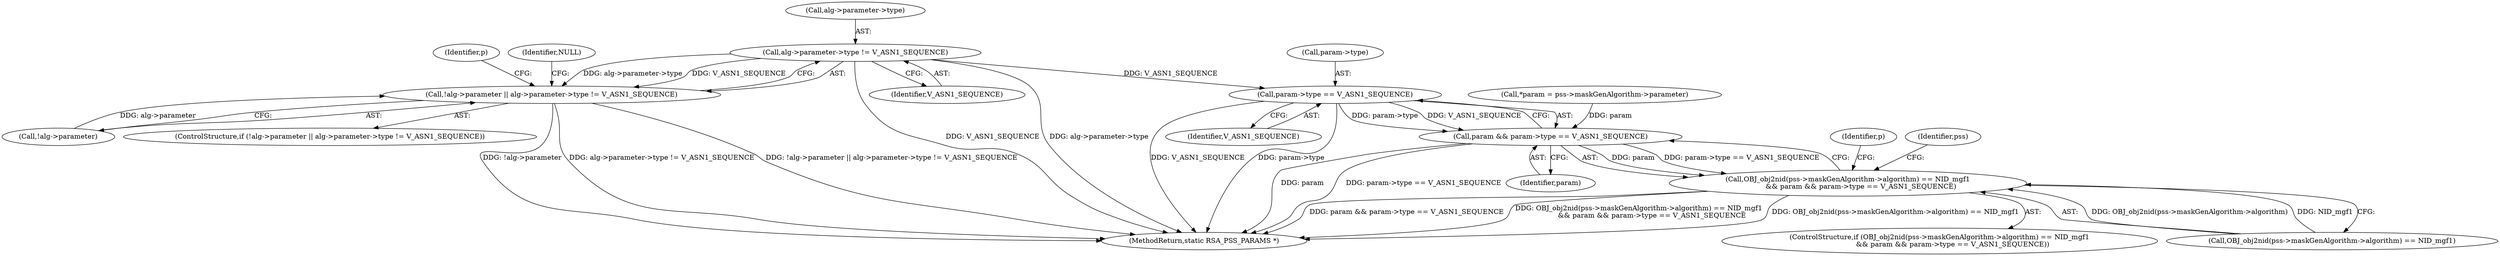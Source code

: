 digraph "0_openssl_d8541d7e9e63bf5f343af24644046c8d96498c17@pointer" {
"1000117" [label="(Call,alg->parameter->type != V_ASN1_SEQUENCE)"];
"1000112" [label="(Call,!alg->parameter || alg->parameter->type != V_ASN1_SEQUENCE)"];
"1000185" [label="(Call,param->type == V_ASN1_SEQUENCE)"];
"1000183" [label="(Call,param && param->type == V_ASN1_SEQUENCE)"];
"1000174" [label="(Call,OBJ_obj2nid(pss->maskGenAlgorithm->algorithm) == NID_mgf1\n            && param && param->type == V_ASN1_SEQUENCE)"];
"1000186" [label="(Call,param->type)"];
"1000111" [label="(ControlStructure,if (!alg->parameter || alg->parameter->type != V_ASN1_SEQUENCE))"];
"1000113" [label="(Call,!alg->parameter)"];
"1000127" [label="(Identifier,p)"];
"1000189" [label="(Identifier,V_ASN1_SEQUENCE)"];
"1000118" [label="(Call,alg->parameter->type)"];
"1000175" [label="(Call,OBJ_obj2nid(pss->maskGenAlgorithm->algorithm) == NID_mgf1)"];
"1000192" [label="(Identifier,p)"];
"1000166" [label="(Call,*param = pss->maskGenAlgorithm->parameter)"];
"1000112" [label="(Call,!alg->parameter || alg->parameter->type != V_ASN1_SEQUENCE)"];
"1000218" [label="(Identifier,pss)"];
"1000173" [label="(ControlStructure,if (OBJ_obj2nid(pss->maskGenAlgorithm->algorithm) == NID_mgf1\n            && param && param->type == V_ASN1_SEQUENCE))"];
"1000219" [label="(MethodReturn,static RSA_PSS_PARAMS *)"];
"1000117" [label="(Call,alg->parameter->type != V_ASN1_SEQUENCE)"];
"1000125" [label="(Identifier,NULL)"];
"1000123" [label="(Identifier,V_ASN1_SEQUENCE)"];
"1000183" [label="(Call,param && param->type == V_ASN1_SEQUENCE)"];
"1000184" [label="(Identifier,param)"];
"1000185" [label="(Call,param->type == V_ASN1_SEQUENCE)"];
"1000174" [label="(Call,OBJ_obj2nid(pss->maskGenAlgorithm->algorithm) == NID_mgf1\n            && param && param->type == V_ASN1_SEQUENCE)"];
"1000117" -> "1000112"  [label="AST: "];
"1000117" -> "1000123"  [label="CFG: "];
"1000118" -> "1000117"  [label="AST: "];
"1000123" -> "1000117"  [label="AST: "];
"1000112" -> "1000117"  [label="CFG: "];
"1000117" -> "1000219"  [label="DDG: alg->parameter->type"];
"1000117" -> "1000219"  [label="DDG: V_ASN1_SEQUENCE"];
"1000117" -> "1000112"  [label="DDG: alg->parameter->type"];
"1000117" -> "1000112"  [label="DDG: V_ASN1_SEQUENCE"];
"1000117" -> "1000185"  [label="DDG: V_ASN1_SEQUENCE"];
"1000112" -> "1000111"  [label="AST: "];
"1000112" -> "1000113"  [label="CFG: "];
"1000113" -> "1000112"  [label="AST: "];
"1000125" -> "1000112"  [label="CFG: "];
"1000127" -> "1000112"  [label="CFG: "];
"1000112" -> "1000219"  [label="DDG: alg->parameter->type != V_ASN1_SEQUENCE"];
"1000112" -> "1000219"  [label="DDG: !alg->parameter || alg->parameter->type != V_ASN1_SEQUENCE"];
"1000112" -> "1000219"  [label="DDG: !alg->parameter"];
"1000113" -> "1000112"  [label="DDG: alg->parameter"];
"1000185" -> "1000183"  [label="AST: "];
"1000185" -> "1000189"  [label="CFG: "];
"1000186" -> "1000185"  [label="AST: "];
"1000189" -> "1000185"  [label="AST: "];
"1000183" -> "1000185"  [label="CFG: "];
"1000185" -> "1000219"  [label="DDG: param->type"];
"1000185" -> "1000219"  [label="DDG: V_ASN1_SEQUENCE"];
"1000185" -> "1000183"  [label="DDG: param->type"];
"1000185" -> "1000183"  [label="DDG: V_ASN1_SEQUENCE"];
"1000183" -> "1000174"  [label="AST: "];
"1000183" -> "1000184"  [label="CFG: "];
"1000184" -> "1000183"  [label="AST: "];
"1000174" -> "1000183"  [label="CFG: "];
"1000183" -> "1000219"  [label="DDG: param->type == V_ASN1_SEQUENCE"];
"1000183" -> "1000219"  [label="DDG: param"];
"1000183" -> "1000174"  [label="DDG: param"];
"1000183" -> "1000174"  [label="DDG: param->type == V_ASN1_SEQUENCE"];
"1000166" -> "1000183"  [label="DDG: param"];
"1000174" -> "1000173"  [label="AST: "];
"1000174" -> "1000175"  [label="CFG: "];
"1000175" -> "1000174"  [label="AST: "];
"1000192" -> "1000174"  [label="CFG: "];
"1000218" -> "1000174"  [label="CFG: "];
"1000174" -> "1000219"  [label="DDG: param && param->type == V_ASN1_SEQUENCE"];
"1000174" -> "1000219"  [label="DDG: OBJ_obj2nid(pss->maskGenAlgorithm->algorithm) == NID_mgf1\n            && param && param->type == V_ASN1_SEQUENCE"];
"1000174" -> "1000219"  [label="DDG: OBJ_obj2nid(pss->maskGenAlgorithm->algorithm) == NID_mgf1"];
"1000175" -> "1000174"  [label="DDG: OBJ_obj2nid(pss->maskGenAlgorithm->algorithm)"];
"1000175" -> "1000174"  [label="DDG: NID_mgf1"];
}
